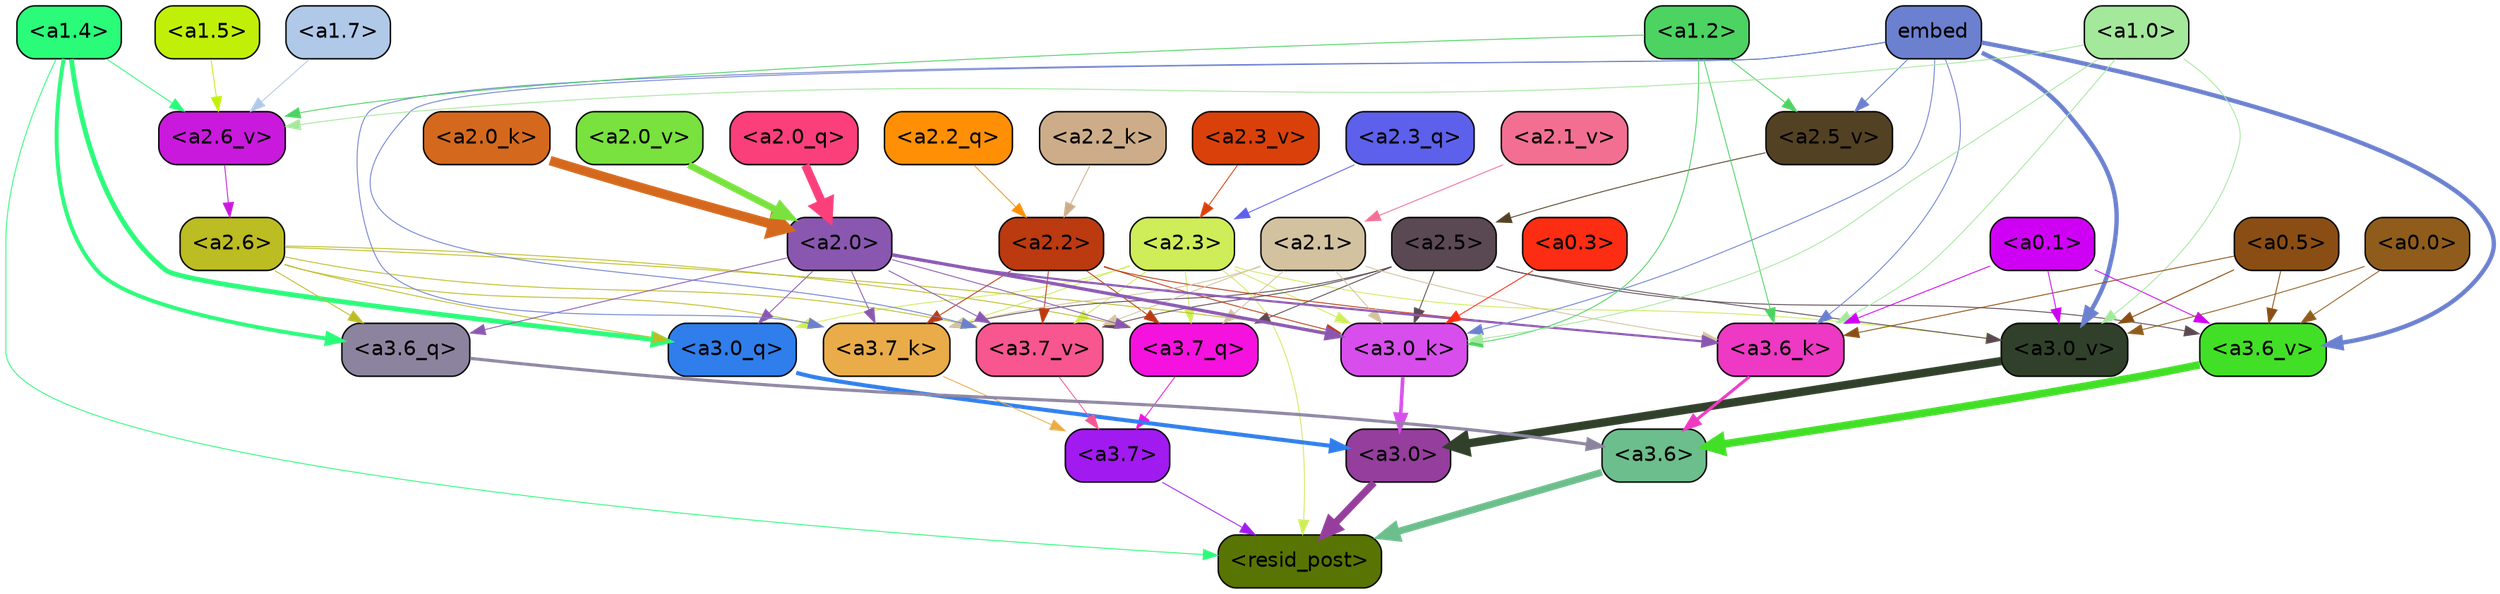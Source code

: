 strict digraph "" {
	graph [bgcolor=transparent,
		layout=dot,
		overlap=false,
		splines=true
	];
	"<a3.7>"	[color=black,
		fillcolor="#a11aef",
		fontname=Helvetica,
		shape=box,
		style="filled, rounded"];
	"<resid_post>"	[color=black,
		fillcolor="#587403",
		fontname=Helvetica,
		shape=box,
		style="filled, rounded"];
	"<a3.7>" -> "<resid_post>"	[color="#a11aef",
		penwidth=0.6];
	"<a3.6>"	[color=black,
		fillcolor="#6cbe8c",
		fontname=Helvetica,
		shape=box,
		style="filled, rounded"];
	"<a3.6>" -> "<resid_post>"	[color="#6cbe8c",
		penwidth=4.751612067222595];
	"<a3.0>"	[color=black,
		fillcolor="#953e9d",
		fontname=Helvetica,
		shape=box,
		style="filled, rounded"];
	"<a3.0>" -> "<resid_post>"	[color="#953e9d",
		penwidth=4.884142994880676];
	"<a2.3>"	[color=black,
		fillcolor="#ceed58",
		fontname=Helvetica,
		shape=box,
		style="filled, rounded"];
	"<a2.3>" -> "<resid_post>"	[color="#ceed58",
		penwidth=0.6];
	"<a3.7_q>"	[color=black,
		fillcolor="#f512de",
		fontname=Helvetica,
		shape=box,
		style="filled, rounded"];
	"<a2.3>" -> "<a3.7_q>"	[color="#ceed58",
		penwidth=0.6];
	"<a3.0_q>"	[color=black,
		fillcolor="#2f7eeb",
		fontname=Helvetica,
		shape=box,
		style="filled, rounded"];
	"<a2.3>" -> "<a3.0_q>"	[color="#ceed58",
		penwidth=0.6];
	"<a3.7_k>"	[color=black,
		fillcolor="#e9ac49",
		fontname=Helvetica,
		shape=box,
		style="filled, rounded"];
	"<a2.3>" -> "<a3.7_k>"	[color="#ceed58",
		penwidth=0.6];
	"<a3.0_k>"	[color=black,
		fillcolor="#d74eec",
		fontname=Helvetica,
		shape=box,
		style="filled, rounded"];
	"<a2.3>" -> "<a3.0_k>"	[color="#ceed58",
		penwidth=0.6];
	"<a3.7_v>"	[color=black,
		fillcolor="#f7568f",
		fontname=Helvetica,
		shape=box,
		style="filled, rounded"];
	"<a2.3>" -> "<a3.7_v>"	[color="#ceed58",
		penwidth=0.6];
	"<a3.0_v>"	[color=black,
		fillcolor="#30402a",
		fontname=Helvetica,
		shape=box,
		style="filled, rounded"];
	"<a2.3>" -> "<a3.0_v>"	[color="#ceed58",
		penwidth=0.6];
	"<a1.4>"	[color=black,
		fillcolor="#2afb79",
		fontname=Helvetica,
		shape=box,
		style="filled, rounded"];
	"<a1.4>" -> "<resid_post>"	[color="#2afb79",
		penwidth=0.6];
	"<a3.6_q>"	[color=black,
		fillcolor="#8c849f",
		fontname=Helvetica,
		shape=box,
		style="filled, rounded"];
	"<a1.4>" -> "<a3.6_q>"	[color="#2afb79",
		penwidth=2.6469622254371643];
	"<a1.4>" -> "<a3.0_q>"	[color="#2afb79",
		penwidth=3.3040847778320312];
	"<a2.6_v>"	[color=black,
		fillcolor="#c919dd",
		fontname=Helvetica,
		shape=box,
		style="filled, rounded"];
	"<a1.4>" -> "<a2.6_v>"	[color="#2afb79",
		penwidth=0.6];
	"<a3.7_q>" -> "<a3.7>"	[color="#f512de",
		penwidth=0.6];
	"<a3.6_q>" -> "<a3.6>"	[color="#8c849f",
		penwidth=2.091020345687866];
	"<a3.0_q>" -> "<a3.0>"	[color="#2f7eeb",
		penwidth=2.7421876192092896];
	"<a3.7_k>" -> "<a3.7>"	[color="#e9ac49",
		penwidth=0.6];
	"<a3.6_k>"	[color=black,
		fillcolor="#ed39c3",
		fontname=Helvetica,
		shape=box,
		style="filled, rounded"];
	"<a3.6_k>" -> "<a3.6>"	[color="#ed39c3",
		penwidth=2.048597991466522];
	"<a3.0_k>" -> "<a3.0>"	[color="#d74eec",
		penwidth=2.476402521133423];
	"<a3.7_v>" -> "<a3.7>"	[color="#f7568f",
		penwidth=0.6];
	"<a3.6_v>"	[color=black,
		fillcolor="#42df27",
		fontname=Helvetica,
		shape=box,
		style="filled, rounded"];
	"<a3.6_v>" -> "<a3.6>"	[color="#42df27",
		penwidth=5.2550448179244995];
	"<a3.0_v>" -> "<a3.0>"	[color="#30402a",
		penwidth=5.652270674705505];
	"<a2.6>"	[color=black,
		fillcolor="#bcbc23",
		fontname=Helvetica,
		shape=box,
		style="filled, rounded"];
	"<a2.6>" -> "<a3.7_q>"	[color="#bcbc23",
		penwidth=0.6];
	"<a2.6>" -> "<a3.6_q>"	[color="#bcbc23",
		penwidth=0.6];
	"<a2.6>" -> "<a3.0_q>"	[color="#bcbc23",
		penwidth=0.6];
	"<a2.6>" -> "<a3.7_k>"	[color="#bcbc23",
		penwidth=0.6];
	"<a2.6>" -> "<a3.0_k>"	[color="#bcbc23",
		penwidth=0.6];
	"<a2.6>" -> "<a3.7_v>"	[color="#bcbc23",
		penwidth=0.6];
	"<a2.5>"	[color=black,
		fillcolor="#5a4952",
		fontname=Helvetica,
		shape=box,
		style="filled, rounded"];
	"<a2.5>" -> "<a3.7_q>"	[color="#5a4952",
		penwidth=0.6];
	"<a2.5>" -> "<a3.7_k>"	[color="#5a4952",
		penwidth=0.6];
	"<a2.5>" -> "<a3.0_k>"	[color="#5a4952",
		penwidth=0.6];
	"<a2.5>" -> "<a3.7_v>"	[color="#5a4952",
		penwidth=0.6];
	"<a2.5>" -> "<a3.6_v>"	[color="#5a4952",
		penwidth=0.6];
	"<a2.5>" -> "<a3.0_v>"	[color="#5a4952",
		penwidth=0.6];
	"<a2.2>"	[color=black,
		fillcolor="#bb3a10",
		fontname=Helvetica,
		shape=box,
		style="filled, rounded"];
	"<a2.2>" -> "<a3.7_q>"	[color="#bb3a10",
		penwidth=0.6];
	"<a2.2>" -> "<a3.7_k>"	[color="#bb3a10",
		penwidth=0.6];
	"<a2.2>" -> "<a3.6_k>"	[color="#bb3a10",
		penwidth=0.6];
	"<a2.2>" -> "<a3.0_k>"	[color="#bb3a10",
		penwidth=0.6];
	"<a2.2>" -> "<a3.7_v>"	[color="#bb3a10",
		penwidth=0.6];
	"<a2.1>"	[color=black,
		fillcolor="#d3c29f",
		fontname=Helvetica,
		shape=box,
		style="filled, rounded"];
	"<a2.1>" -> "<a3.7_q>"	[color="#d3c29f",
		penwidth=0.6];
	"<a2.1>" -> "<a3.7_k>"	[color="#d3c29f",
		penwidth=0.6];
	"<a2.1>" -> "<a3.6_k>"	[color="#d3c29f",
		penwidth=0.6];
	"<a2.1>" -> "<a3.0_k>"	[color="#d3c29f",
		penwidth=0.6];
	"<a2.1>" -> "<a3.7_v>"	[color="#d3c29f",
		penwidth=0.6];
	"<a2.0>"	[color=black,
		fillcolor="#8a57b0",
		fontname=Helvetica,
		shape=box,
		style="filled, rounded"];
	"<a2.0>" -> "<a3.7_q>"	[color="#8a57b0",
		penwidth=0.6];
	"<a2.0>" -> "<a3.6_q>"	[color="#8a57b0",
		penwidth=0.6];
	"<a2.0>" -> "<a3.0_q>"	[color="#8a57b0",
		penwidth=0.6];
	"<a2.0>" -> "<a3.7_k>"	[color="#8a57b0",
		penwidth=0.6];
	"<a2.0>" -> "<a3.6_k>"	[color="#8a57b0",
		penwidth=1.4757367372512817];
	"<a2.0>" -> "<a3.0_k>"	[color="#8a57b0",
		penwidth=2.2137351036071777];
	"<a2.0>" -> "<a3.7_v>"	[color="#8a57b0",
		penwidth=0.6];
	embed	[color=black,
		fillcolor="#6b80cf",
		fontname=Helvetica,
		shape=box,
		style="filled, rounded"];
	embed -> "<a3.7_k>"	[color="#6b80cf",
		penwidth=0.6];
	embed -> "<a3.6_k>"	[color="#6b80cf",
		penwidth=0.6];
	embed -> "<a3.0_k>"	[color="#6b80cf",
		penwidth=0.6];
	embed -> "<a3.7_v>"	[color="#6b80cf",
		penwidth=0.6];
	embed -> "<a3.6_v>"	[color="#6b80cf",
		penwidth=2.9582033157348633];
	embed -> "<a3.0_v>"	[color="#6b80cf",
		penwidth=2.972973108291626];
	"<a2.5_v>"	[color=black,
		fillcolor="#534123",
		fontname=Helvetica,
		shape=box,
		style="filled, rounded"];
	embed -> "<a2.5_v>"	[color="#6b80cf",
		penwidth=0.6];
	"<a1.2>"	[color=black,
		fillcolor="#4cd361",
		fontname=Helvetica,
		shape=box,
		style="filled, rounded"];
	"<a1.2>" -> "<a3.6_k>"	[color="#4cd361",
		penwidth=0.6];
	"<a1.2>" -> "<a3.0_k>"	[color="#4cd361",
		penwidth=0.6];
	"<a1.2>" -> "<a2.6_v>"	[color="#4cd361",
		penwidth=0.6];
	"<a1.2>" -> "<a2.5_v>"	[color="#4cd361",
		penwidth=0.6];
	"<a1.0>"	[color=black,
		fillcolor="#a4e89c",
		fontname=Helvetica,
		shape=box,
		style="filled, rounded"];
	"<a1.0>" -> "<a3.6_k>"	[color="#a4e89c",
		penwidth=0.6];
	"<a1.0>" -> "<a3.0_k>"	[color="#a4e89c",
		penwidth=0.6];
	"<a1.0>" -> "<a3.0_v>"	[color="#a4e89c",
		penwidth=0.6];
	"<a1.0>" -> "<a2.6_v>"	[color="#a4e89c",
		penwidth=0.6];
	"<a0.5>"	[color=black,
		fillcolor="#8a4e14",
		fontname=Helvetica,
		shape=box,
		style="filled, rounded"];
	"<a0.5>" -> "<a3.6_k>"	[color="#8a4e14",
		penwidth=0.6];
	"<a0.5>" -> "<a3.6_v>"	[color="#8a4e14",
		penwidth=0.6];
	"<a0.5>" -> "<a3.0_v>"	[color="#8a4e14",
		penwidth=0.6790935099124908];
	"<a0.1>"	[color=black,
		fillcolor="#cf01f4",
		fontname=Helvetica,
		shape=box,
		style="filled, rounded"];
	"<a0.1>" -> "<a3.6_k>"	[color="#cf01f4",
		penwidth=0.6];
	"<a0.1>" -> "<a3.6_v>"	[color="#cf01f4",
		penwidth=0.6];
	"<a0.1>" -> "<a3.0_v>"	[color="#cf01f4",
		penwidth=0.6];
	"<a0.3>"	[color=black,
		fillcolor="#fc2d13",
		fontname=Helvetica,
		shape=box,
		style="filled, rounded"];
	"<a0.3>" -> "<a3.0_k>"	[color="#fc2d13",
		penwidth=0.6];
	"<a0.0>"	[color=black,
		fillcolor="#8f5c1c",
		fontname=Helvetica,
		shape=box,
		style="filled, rounded"];
	"<a0.0>" -> "<a3.6_v>"	[color="#8f5c1c",
		penwidth=0.6];
	"<a0.0>" -> "<a3.0_v>"	[color="#8f5c1c",
		penwidth=0.6];
	"<a2.3_q>"	[color=black,
		fillcolor="#5d60ea",
		fontname=Helvetica,
		shape=box,
		style="filled, rounded"];
	"<a2.3_q>" -> "<a2.3>"	[color="#5d60ea",
		penwidth=0.6];
	"<a2.2_q>"	[color=black,
		fillcolor="#ff9006",
		fontname=Helvetica,
		shape=box,
		style="filled, rounded"];
	"<a2.2_q>" -> "<a2.2>"	[color="#ff9006",
		penwidth=0.6];
	"<a2.0_q>"	[color=black,
		fillcolor="#fb3f7b",
		fontname=Helvetica,
		shape=box,
		style="filled, rounded"];
	"<a2.0_q>" -> "<a2.0>"	[color="#fb3f7b",
		penwidth=5.819834470748901];
	"<a2.2_k>"	[color=black,
		fillcolor="#cdad89",
		fontname=Helvetica,
		shape=box,
		style="filled, rounded"];
	"<a2.2_k>" -> "<a2.2>"	[color="#cdad89",
		penwidth=0.6];
	"<a2.0_k>"	[color=black,
		fillcolor="#d4691e",
		fontname=Helvetica,
		shape=box,
		style="filled, rounded"];
	"<a2.0_k>" -> "<a2.0>"	[color="#d4691e",
		penwidth=6.470837593078613];
	"<a2.6_v>" -> "<a2.6>"	[color="#c919dd",
		penwidth=0.6];
	"<a2.5_v>" -> "<a2.5>"	[color="#534123",
		penwidth=0.6];
	"<a2.3_v>"	[color=black,
		fillcolor="#da410a",
		fontname=Helvetica,
		shape=box,
		style="filled, rounded"];
	"<a2.3_v>" -> "<a2.3>"	[color="#da410a",
		penwidth=0.6];
	"<a2.1_v>"	[color=black,
		fillcolor="#f26f92",
		fontname=Helvetica,
		shape=box,
		style="filled, rounded"];
	"<a2.1_v>" -> "<a2.1>"	[color="#f26f92",
		penwidth=0.6];
	"<a2.0_v>"	[color=black,
		fillcolor="#79e23e",
		fontname=Helvetica,
		shape=box,
		style="filled, rounded"];
	"<a2.0_v>" -> "<a2.0>"	[color="#79e23e",
		penwidth=4.5950857400894165];
	"<a1.7>"	[color=black,
		fillcolor="#b0c9e9",
		fontname=Helvetica,
		shape=box,
		style="filled, rounded"];
	"<a1.7>" -> "<a2.6_v>"	[color="#b0c9e9",
		penwidth=0.6];
	"<a1.5>"	[color=black,
		fillcolor="#c1f008",
		fontname=Helvetica,
		shape=box,
		style="filled, rounded"];
	"<a1.5>" -> "<a2.6_v>"	[color="#c1f008",
		penwidth=0.6];
}
